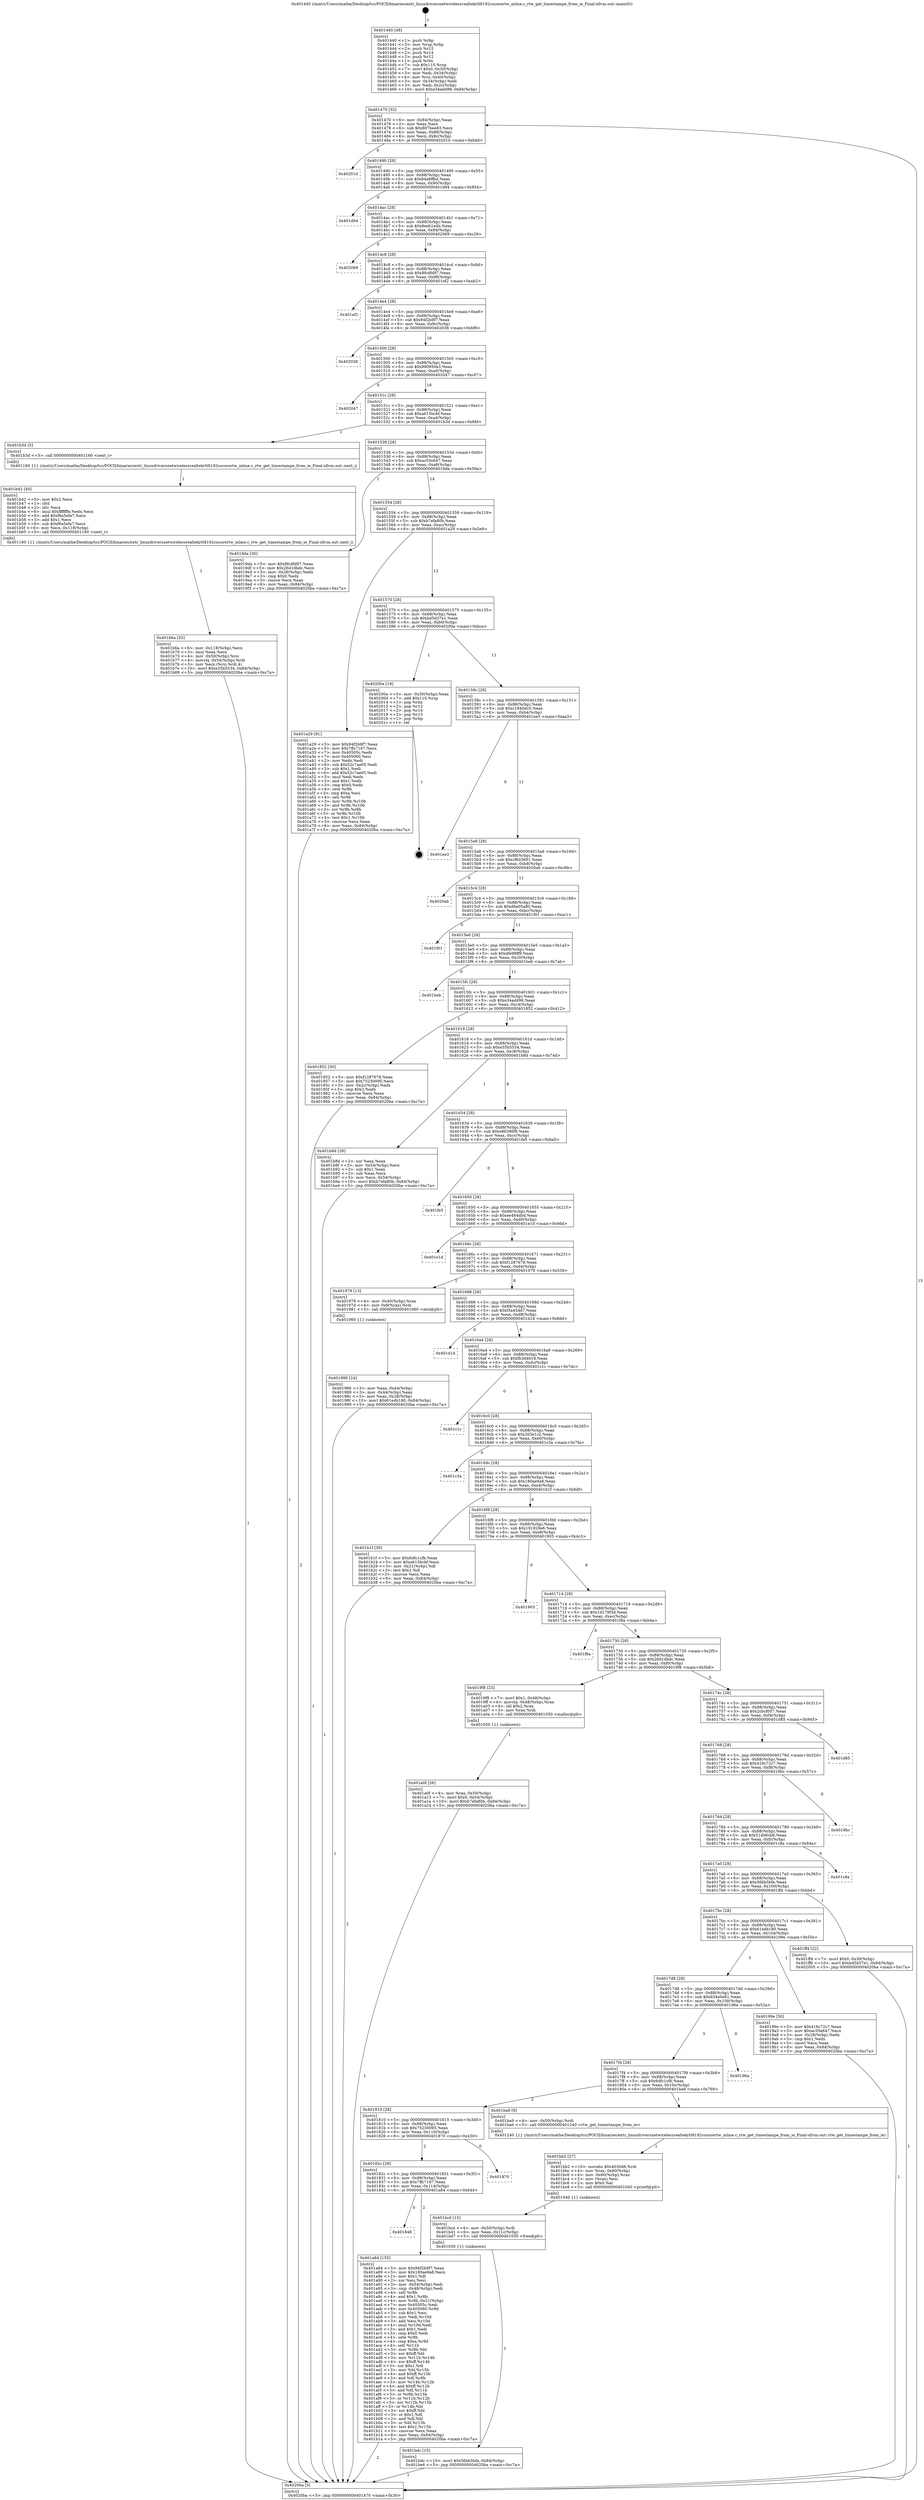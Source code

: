digraph "0x401440" {
  label = "0x401440 (/mnt/c/Users/mathe/Desktop/tcc/POCII/binaries/extr_linuxdriversnetwirelessrealtekrtl8192cucorertw_mlme.c_rtw_get_timestampe_from_ie_Final-ollvm.out::main(0))"
  labelloc = "t"
  node[shape=record]

  Entry [label="",width=0.3,height=0.3,shape=circle,fillcolor=black,style=filled]
  "0x401470" [label="{
     0x401470 [32]\l
     | [instrs]\l
     &nbsp;&nbsp;0x401470 \<+6\>: mov -0x84(%rbp),%eax\l
     &nbsp;&nbsp;0x401476 \<+2\>: mov %eax,%ecx\l
     &nbsp;&nbsp;0x401478 \<+6\>: sub $0x807bee83,%ecx\l
     &nbsp;&nbsp;0x40147e \<+6\>: mov %eax,-0x88(%rbp)\l
     &nbsp;&nbsp;0x401484 \<+6\>: mov %ecx,-0x8c(%rbp)\l
     &nbsp;&nbsp;0x40148a \<+6\>: je 000000000040201d \<main+0xbdd\>\l
  }"]
  "0x40201d" [label="{
     0x40201d\l
  }", style=dashed]
  "0x401490" [label="{
     0x401490 [28]\l
     | [instrs]\l
     &nbsp;&nbsp;0x401490 \<+5\>: jmp 0000000000401495 \<main+0x55\>\l
     &nbsp;&nbsp;0x401495 \<+6\>: mov -0x88(%rbp),%eax\l
     &nbsp;&nbsp;0x40149b \<+5\>: sub $0x84a6ffbd,%eax\l
     &nbsp;&nbsp;0x4014a0 \<+6\>: mov %eax,-0x90(%rbp)\l
     &nbsp;&nbsp;0x4014a6 \<+6\>: je 0000000000401d94 \<main+0x954\>\l
  }"]
  Exit [label="",width=0.3,height=0.3,shape=circle,fillcolor=black,style=filled,peripheries=2]
  "0x401d94" [label="{
     0x401d94\l
  }", style=dashed]
  "0x4014ac" [label="{
     0x4014ac [28]\l
     | [instrs]\l
     &nbsp;&nbsp;0x4014ac \<+5\>: jmp 00000000004014b1 \<main+0x71\>\l
     &nbsp;&nbsp;0x4014b1 \<+6\>: mov -0x88(%rbp),%eax\l
     &nbsp;&nbsp;0x4014b7 \<+5\>: sub $0x8eeb1e4b,%eax\l
     &nbsp;&nbsp;0x4014bc \<+6\>: mov %eax,-0x94(%rbp)\l
     &nbsp;&nbsp;0x4014c2 \<+6\>: je 0000000000402069 \<main+0xc29\>\l
  }"]
  "0x401bdc" [label="{
     0x401bdc [15]\l
     | [instrs]\l
     &nbsp;&nbsp;0x401bdc \<+10\>: movl $0x56bb5bfe,-0x84(%rbp)\l
     &nbsp;&nbsp;0x401be6 \<+5\>: jmp 00000000004020ba \<main+0xc7a\>\l
  }"]
  "0x402069" [label="{
     0x402069\l
  }", style=dashed]
  "0x4014c8" [label="{
     0x4014c8 [28]\l
     | [instrs]\l
     &nbsp;&nbsp;0x4014c8 \<+5\>: jmp 00000000004014cd \<main+0x8d\>\l
     &nbsp;&nbsp;0x4014cd \<+6\>: mov -0x88(%rbp),%eax\l
     &nbsp;&nbsp;0x4014d3 \<+5\>: sub $0x8fcdfd97,%eax\l
     &nbsp;&nbsp;0x4014d8 \<+6\>: mov %eax,-0x98(%rbp)\l
     &nbsp;&nbsp;0x4014de \<+6\>: je 0000000000401ef2 \<main+0xab2\>\l
  }"]
  "0x401bcd" [label="{
     0x401bcd [15]\l
     | [instrs]\l
     &nbsp;&nbsp;0x401bcd \<+4\>: mov -0x50(%rbp),%rdi\l
     &nbsp;&nbsp;0x401bd1 \<+6\>: mov %eax,-0x11c(%rbp)\l
     &nbsp;&nbsp;0x401bd7 \<+5\>: call 0000000000401030 \<free@plt\>\l
     | [calls]\l
     &nbsp;&nbsp;0x401030 \{1\} (unknown)\l
  }"]
  "0x401ef2" [label="{
     0x401ef2\l
  }", style=dashed]
  "0x4014e4" [label="{
     0x4014e4 [28]\l
     | [instrs]\l
     &nbsp;&nbsp;0x4014e4 \<+5\>: jmp 00000000004014e9 \<main+0xa9\>\l
     &nbsp;&nbsp;0x4014e9 \<+6\>: mov -0x88(%rbp),%eax\l
     &nbsp;&nbsp;0x4014ef \<+5\>: sub $0x94f2b9f7,%eax\l
     &nbsp;&nbsp;0x4014f4 \<+6\>: mov %eax,-0x9c(%rbp)\l
     &nbsp;&nbsp;0x4014fa \<+6\>: je 0000000000402038 \<main+0xbf8\>\l
  }"]
  "0x401bb2" [label="{
     0x401bb2 [27]\l
     | [instrs]\l
     &nbsp;&nbsp;0x401bb2 \<+10\>: movabs $0x4030d6,%rdi\l
     &nbsp;&nbsp;0x401bbc \<+4\>: mov %rax,-0x60(%rbp)\l
     &nbsp;&nbsp;0x401bc0 \<+4\>: mov -0x60(%rbp),%rax\l
     &nbsp;&nbsp;0x401bc4 \<+2\>: mov (%rax),%esi\l
     &nbsp;&nbsp;0x401bc6 \<+2\>: mov $0x0,%al\l
     &nbsp;&nbsp;0x401bc8 \<+5\>: call 0000000000401040 \<printf@plt\>\l
     | [calls]\l
     &nbsp;&nbsp;0x401040 \{1\} (unknown)\l
  }"]
  "0x402038" [label="{
     0x402038\l
  }", style=dashed]
  "0x401500" [label="{
     0x401500 [28]\l
     | [instrs]\l
     &nbsp;&nbsp;0x401500 \<+5\>: jmp 0000000000401505 \<main+0xc5\>\l
     &nbsp;&nbsp;0x401505 \<+6\>: mov -0x88(%rbp),%eax\l
     &nbsp;&nbsp;0x40150b \<+5\>: sub $0x990950e3,%eax\l
     &nbsp;&nbsp;0x401510 \<+6\>: mov %eax,-0xa0(%rbp)\l
     &nbsp;&nbsp;0x401516 \<+6\>: je 0000000000402047 \<main+0xc07\>\l
  }"]
  "0x401b6a" [label="{
     0x401b6a [35]\l
     | [instrs]\l
     &nbsp;&nbsp;0x401b6a \<+6\>: mov -0x118(%rbp),%ecx\l
     &nbsp;&nbsp;0x401b70 \<+3\>: imul %eax,%ecx\l
     &nbsp;&nbsp;0x401b73 \<+4\>: mov -0x50(%rbp),%rsi\l
     &nbsp;&nbsp;0x401b77 \<+4\>: movslq -0x54(%rbp),%rdi\l
     &nbsp;&nbsp;0x401b7b \<+3\>: mov %ecx,(%rsi,%rdi,4)\l
     &nbsp;&nbsp;0x401b7e \<+10\>: movl $0xe35b5534,-0x84(%rbp)\l
     &nbsp;&nbsp;0x401b88 \<+5\>: jmp 00000000004020ba \<main+0xc7a\>\l
  }"]
  "0x402047" [label="{
     0x402047\l
  }", style=dashed]
  "0x40151c" [label="{
     0x40151c [28]\l
     | [instrs]\l
     &nbsp;&nbsp;0x40151c \<+5\>: jmp 0000000000401521 \<main+0xe1\>\l
     &nbsp;&nbsp;0x401521 \<+6\>: mov -0x88(%rbp),%eax\l
     &nbsp;&nbsp;0x401527 \<+5\>: sub $0xa615bcbf,%eax\l
     &nbsp;&nbsp;0x40152c \<+6\>: mov %eax,-0xa4(%rbp)\l
     &nbsp;&nbsp;0x401532 \<+6\>: je 0000000000401b3d \<main+0x6fd\>\l
  }"]
  "0x401b42" [label="{
     0x401b42 [40]\l
     | [instrs]\l
     &nbsp;&nbsp;0x401b42 \<+5\>: mov $0x2,%ecx\l
     &nbsp;&nbsp;0x401b47 \<+1\>: cltd\l
     &nbsp;&nbsp;0x401b48 \<+2\>: idiv %ecx\l
     &nbsp;&nbsp;0x401b4a \<+6\>: imul $0xfffffffe,%edx,%ecx\l
     &nbsp;&nbsp;0x401b50 \<+6\>: add $0xf6a5efa7,%ecx\l
     &nbsp;&nbsp;0x401b56 \<+3\>: add $0x1,%ecx\l
     &nbsp;&nbsp;0x401b59 \<+6\>: sub $0xf6a5efa7,%ecx\l
     &nbsp;&nbsp;0x401b5f \<+6\>: mov %ecx,-0x118(%rbp)\l
     &nbsp;&nbsp;0x401b65 \<+5\>: call 0000000000401160 \<next_i\>\l
     | [calls]\l
     &nbsp;&nbsp;0x401160 \{1\} (/mnt/c/Users/mathe/Desktop/tcc/POCII/binaries/extr_linuxdriversnetwirelessrealtekrtl8192cucorertw_mlme.c_rtw_get_timestampe_from_ie_Final-ollvm.out::next_i)\l
  }"]
  "0x401b3d" [label="{
     0x401b3d [5]\l
     | [instrs]\l
     &nbsp;&nbsp;0x401b3d \<+5\>: call 0000000000401160 \<next_i\>\l
     | [calls]\l
     &nbsp;&nbsp;0x401160 \{1\} (/mnt/c/Users/mathe/Desktop/tcc/POCII/binaries/extr_linuxdriversnetwirelessrealtekrtl8192cucorertw_mlme.c_rtw_get_timestampe_from_ie_Final-ollvm.out::next_i)\l
  }"]
  "0x401538" [label="{
     0x401538 [28]\l
     | [instrs]\l
     &nbsp;&nbsp;0x401538 \<+5\>: jmp 000000000040153d \<main+0xfd\>\l
     &nbsp;&nbsp;0x40153d \<+6\>: mov -0x88(%rbp),%eax\l
     &nbsp;&nbsp;0x401543 \<+5\>: sub $0xac55e647,%eax\l
     &nbsp;&nbsp;0x401548 \<+6\>: mov %eax,-0xa8(%rbp)\l
     &nbsp;&nbsp;0x40154e \<+6\>: je 00000000004019da \<main+0x59a\>\l
  }"]
  "0x401848" [label="{
     0x401848\l
  }", style=dashed]
  "0x4019da" [label="{
     0x4019da [30]\l
     | [instrs]\l
     &nbsp;&nbsp;0x4019da \<+5\>: mov $0x8fcdfd97,%eax\l
     &nbsp;&nbsp;0x4019df \<+5\>: mov $0x26d1dbdc,%ecx\l
     &nbsp;&nbsp;0x4019e4 \<+3\>: mov -0x28(%rbp),%edx\l
     &nbsp;&nbsp;0x4019e7 \<+3\>: cmp $0x0,%edx\l
     &nbsp;&nbsp;0x4019ea \<+3\>: cmove %ecx,%eax\l
     &nbsp;&nbsp;0x4019ed \<+6\>: mov %eax,-0x84(%rbp)\l
     &nbsp;&nbsp;0x4019f3 \<+5\>: jmp 00000000004020ba \<main+0xc7a\>\l
  }"]
  "0x401554" [label="{
     0x401554 [28]\l
     | [instrs]\l
     &nbsp;&nbsp;0x401554 \<+5\>: jmp 0000000000401559 \<main+0x119\>\l
     &nbsp;&nbsp;0x401559 \<+6\>: mov -0x88(%rbp),%eax\l
     &nbsp;&nbsp;0x40155f \<+5\>: sub $0xb7efa80b,%eax\l
     &nbsp;&nbsp;0x401564 \<+6\>: mov %eax,-0xac(%rbp)\l
     &nbsp;&nbsp;0x40156a \<+6\>: je 0000000000401a29 \<main+0x5e9\>\l
  }"]
  "0x401a84" [label="{
     0x401a84 [155]\l
     | [instrs]\l
     &nbsp;&nbsp;0x401a84 \<+5\>: mov $0x94f2b9f7,%eax\l
     &nbsp;&nbsp;0x401a89 \<+5\>: mov $0x180ae9a8,%ecx\l
     &nbsp;&nbsp;0x401a8e \<+2\>: mov $0x1,%dl\l
     &nbsp;&nbsp;0x401a90 \<+2\>: xor %esi,%esi\l
     &nbsp;&nbsp;0x401a92 \<+3\>: mov -0x54(%rbp),%edi\l
     &nbsp;&nbsp;0x401a95 \<+3\>: cmp -0x48(%rbp),%edi\l
     &nbsp;&nbsp;0x401a98 \<+4\>: setl %r8b\l
     &nbsp;&nbsp;0x401a9c \<+4\>: and $0x1,%r8b\l
     &nbsp;&nbsp;0x401aa0 \<+4\>: mov %r8b,-0x21(%rbp)\l
     &nbsp;&nbsp;0x401aa4 \<+7\>: mov 0x40505c,%edi\l
     &nbsp;&nbsp;0x401aab \<+8\>: mov 0x405060,%r9d\l
     &nbsp;&nbsp;0x401ab3 \<+3\>: sub $0x1,%esi\l
     &nbsp;&nbsp;0x401ab6 \<+3\>: mov %edi,%r10d\l
     &nbsp;&nbsp;0x401ab9 \<+3\>: add %esi,%r10d\l
     &nbsp;&nbsp;0x401abc \<+4\>: imul %r10d,%edi\l
     &nbsp;&nbsp;0x401ac0 \<+3\>: and $0x1,%edi\l
     &nbsp;&nbsp;0x401ac3 \<+3\>: cmp $0x0,%edi\l
     &nbsp;&nbsp;0x401ac6 \<+4\>: sete %r8b\l
     &nbsp;&nbsp;0x401aca \<+4\>: cmp $0xa,%r9d\l
     &nbsp;&nbsp;0x401ace \<+4\>: setl %r11b\l
     &nbsp;&nbsp;0x401ad2 \<+3\>: mov %r8b,%bl\l
     &nbsp;&nbsp;0x401ad5 \<+3\>: xor $0xff,%bl\l
     &nbsp;&nbsp;0x401ad8 \<+3\>: mov %r11b,%r14b\l
     &nbsp;&nbsp;0x401adb \<+4\>: xor $0xff,%r14b\l
     &nbsp;&nbsp;0x401adf \<+3\>: xor $0x1,%dl\l
     &nbsp;&nbsp;0x401ae2 \<+3\>: mov %bl,%r15b\l
     &nbsp;&nbsp;0x401ae5 \<+4\>: and $0xff,%r15b\l
     &nbsp;&nbsp;0x401ae9 \<+3\>: and %dl,%r8b\l
     &nbsp;&nbsp;0x401aec \<+3\>: mov %r14b,%r12b\l
     &nbsp;&nbsp;0x401aef \<+4\>: and $0xff,%r12b\l
     &nbsp;&nbsp;0x401af3 \<+3\>: and %dl,%r11b\l
     &nbsp;&nbsp;0x401af6 \<+3\>: or %r8b,%r15b\l
     &nbsp;&nbsp;0x401af9 \<+3\>: or %r11b,%r12b\l
     &nbsp;&nbsp;0x401afc \<+3\>: xor %r12b,%r15b\l
     &nbsp;&nbsp;0x401aff \<+3\>: or %r14b,%bl\l
     &nbsp;&nbsp;0x401b02 \<+3\>: xor $0xff,%bl\l
     &nbsp;&nbsp;0x401b05 \<+3\>: or $0x1,%dl\l
     &nbsp;&nbsp;0x401b08 \<+2\>: and %dl,%bl\l
     &nbsp;&nbsp;0x401b0a \<+3\>: or %bl,%r15b\l
     &nbsp;&nbsp;0x401b0d \<+4\>: test $0x1,%r15b\l
     &nbsp;&nbsp;0x401b11 \<+3\>: cmovne %ecx,%eax\l
     &nbsp;&nbsp;0x401b14 \<+6\>: mov %eax,-0x84(%rbp)\l
     &nbsp;&nbsp;0x401b1a \<+5\>: jmp 00000000004020ba \<main+0xc7a\>\l
  }"]
  "0x401a29" [label="{
     0x401a29 [91]\l
     | [instrs]\l
     &nbsp;&nbsp;0x401a29 \<+5\>: mov $0x94f2b9f7,%eax\l
     &nbsp;&nbsp;0x401a2e \<+5\>: mov $0x7ffc7167,%ecx\l
     &nbsp;&nbsp;0x401a33 \<+7\>: mov 0x40505c,%edx\l
     &nbsp;&nbsp;0x401a3a \<+7\>: mov 0x405060,%esi\l
     &nbsp;&nbsp;0x401a41 \<+2\>: mov %edx,%edi\l
     &nbsp;&nbsp;0x401a43 \<+6\>: sub $0x52c7ae05,%edi\l
     &nbsp;&nbsp;0x401a49 \<+3\>: sub $0x1,%edi\l
     &nbsp;&nbsp;0x401a4c \<+6\>: add $0x52c7ae05,%edi\l
     &nbsp;&nbsp;0x401a52 \<+3\>: imul %edi,%edx\l
     &nbsp;&nbsp;0x401a55 \<+3\>: and $0x1,%edx\l
     &nbsp;&nbsp;0x401a58 \<+3\>: cmp $0x0,%edx\l
     &nbsp;&nbsp;0x401a5b \<+4\>: sete %r8b\l
     &nbsp;&nbsp;0x401a5f \<+3\>: cmp $0xa,%esi\l
     &nbsp;&nbsp;0x401a62 \<+4\>: setl %r9b\l
     &nbsp;&nbsp;0x401a66 \<+3\>: mov %r8b,%r10b\l
     &nbsp;&nbsp;0x401a69 \<+3\>: and %r9b,%r10b\l
     &nbsp;&nbsp;0x401a6c \<+3\>: xor %r9b,%r8b\l
     &nbsp;&nbsp;0x401a6f \<+3\>: or %r8b,%r10b\l
     &nbsp;&nbsp;0x401a72 \<+4\>: test $0x1,%r10b\l
     &nbsp;&nbsp;0x401a76 \<+3\>: cmovne %ecx,%eax\l
     &nbsp;&nbsp;0x401a79 \<+6\>: mov %eax,-0x84(%rbp)\l
     &nbsp;&nbsp;0x401a7f \<+5\>: jmp 00000000004020ba \<main+0xc7a\>\l
  }"]
  "0x401570" [label="{
     0x401570 [28]\l
     | [instrs]\l
     &nbsp;&nbsp;0x401570 \<+5\>: jmp 0000000000401575 \<main+0x135\>\l
     &nbsp;&nbsp;0x401575 \<+6\>: mov -0x88(%rbp),%eax\l
     &nbsp;&nbsp;0x40157b \<+5\>: sub $0xbd5d37e1,%eax\l
     &nbsp;&nbsp;0x401580 \<+6\>: mov %eax,-0xb0(%rbp)\l
     &nbsp;&nbsp;0x401586 \<+6\>: je 000000000040200a \<main+0xbca\>\l
  }"]
  "0x40182c" [label="{
     0x40182c [28]\l
     | [instrs]\l
     &nbsp;&nbsp;0x40182c \<+5\>: jmp 0000000000401831 \<main+0x3f1\>\l
     &nbsp;&nbsp;0x401831 \<+6\>: mov -0x88(%rbp),%eax\l
     &nbsp;&nbsp;0x401837 \<+5\>: sub $0x7ffc7167,%eax\l
     &nbsp;&nbsp;0x40183c \<+6\>: mov %eax,-0x114(%rbp)\l
     &nbsp;&nbsp;0x401842 \<+6\>: je 0000000000401a84 \<main+0x644\>\l
  }"]
  "0x40200a" [label="{
     0x40200a [19]\l
     | [instrs]\l
     &nbsp;&nbsp;0x40200a \<+3\>: mov -0x30(%rbp),%eax\l
     &nbsp;&nbsp;0x40200d \<+7\>: add $0x110,%rsp\l
     &nbsp;&nbsp;0x402014 \<+1\>: pop %rbx\l
     &nbsp;&nbsp;0x402015 \<+2\>: pop %r12\l
     &nbsp;&nbsp;0x402017 \<+2\>: pop %r14\l
     &nbsp;&nbsp;0x402019 \<+2\>: pop %r15\l
     &nbsp;&nbsp;0x40201b \<+1\>: pop %rbp\l
     &nbsp;&nbsp;0x40201c \<+1\>: ret\l
  }"]
  "0x40158c" [label="{
     0x40158c [28]\l
     | [instrs]\l
     &nbsp;&nbsp;0x40158c \<+5\>: jmp 0000000000401591 \<main+0x151\>\l
     &nbsp;&nbsp;0x401591 \<+6\>: mov -0x88(%rbp),%eax\l
     &nbsp;&nbsp;0x401597 \<+5\>: sub $0xc1840dc5,%eax\l
     &nbsp;&nbsp;0x40159c \<+6\>: mov %eax,-0xb4(%rbp)\l
     &nbsp;&nbsp;0x4015a2 \<+6\>: je 0000000000401ee3 \<main+0xaa3\>\l
  }"]
  "0x401870" [label="{
     0x401870\l
  }", style=dashed]
  "0x401ee3" [label="{
     0x401ee3\l
  }", style=dashed]
  "0x4015a8" [label="{
     0x4015a8 [28]\l
     | [instrs]\l
     &nbsp;&nbsp;0x4015a8 \<+5\>: jmp 00000000004015ad \<main+0x16d\>\l
     &nbsp;&nbsp;0x4015ad \<+6\>: mov -0x88(%rbp),%eax\l
     &nbsp;&nbsp;0x4015b3 \<+5\>: sub $0xcf6d3691,%eax\l
     &nbsp;&nbsp;0x4015b8 \<+6\>: mov %eax,-0xb8(%rbp)\l
     &nbsp;&nbsp;0x4015be \<+6\>: je 00000000004020ab \<main+0xc6b\>\l
  }"]
  "0x401810" [label="{
     0x401810 [28]\l
     | [instrs]\l
     &nbsp;&nbsp;0x401810 \<+5\>: jmp 0000000000401815 \<main+0x3d5\>\l
     &nbsp;&nbsp;0x401815 \<+6\>: mov -0x88(%rbp),%eax\l
     &nbsp;&nbsp;0x40181b \<+5\>: sub $0x75230095,%eax\l
     &nbsp;&nbsp;0x401820 \<+6\>: mov %eax,-0x110(%rbp)\l
     &nbsp;&nbsp;0x401826 \<+6\>: je 0000000000401870 \<main+0x430\>\l
  }"]
  "0x4020ab" [label="{
     0x4020ab\l
  }", style=dashed]
  "0x4015c4" [label="{
     0x4015c4 [28]\l
     | [instrs]\l
     &nbsp;&nbsp;0x4015c4 \<+5\>: jmp 00000000004015c9 \<main+0x189\>\l
     &nbsp;&nbsp;0x4015c9 \<+6\>: mov -0x88(%rbp),%eax\l
     &nbsp;&nbsp;0x4015cf \<+5\>: sub $0xd6a05a80,%eax\l
     &nbsp;&nbsp;0x4015d4 \<+6\>: mov %eax,-0xbc(%rbp)\l
     &nbsp;&nbsp;0x4015da \<+6\>: je 0000000000401f01 \<main+0xac1\>\l
  }"]
  "0x401ba9" [label="{
     0x401ba9 [9]\l
     | [instrs]\l
     &nbsp;&nbsp;0x401ba9 \<+4\>: mov -0x50(%rbp),%rdi\l
     &nbsp;&nbsp;0x401bad \<+5\>: call 0000000000401240 \<rtw_get_timestampe_from_ie\>\l
     | [calls]\l
     &nbsp;&nbsp;0x401240 \{1\} (/mnt/c/Users/mathe/Desktop/tcc/POCII/binaries/extr_linuxdriversnetwirelessrealtekrtl8192cucorertw_mlme.c_rtw_get_timestampe_from_ie_Final-ollvm.out::rtw_get_timestampe_from_ie)\l
  }"]
  "0x401f01" [label="{
     0x401f01\l
  }", style=dashed]
  "0x4015e0" [label="{
     0x4015e0 [28]\l
     | [instrs]\l
     &nbsp;&nbsp;0x4015e0 \<+5\>: jmp 00000000004015e5 \<main+0x1a5\>\l
     &nbsp;&nbsp;0x4015e5 \<+6\>: mov -0x88(%rbp),%eax\l
     &nbsp;&nbsp;0x4015eb \<+5\>: sub $0xdfe98ff9,%eax\l
     &nbsp;&nbsp;0x4015f0 \<+6\>: mov %eax,-0xc0(%rbp)\l
     &nbsp;&nbsp;0x4015f6 \<+6\>: je 0000000000401beb \<main+0x7ab\>\l
  }"]
  "0x4017f4" [label="{
     0x4017f4 [28]\l
     | [instrs]\l
     &nbsp;&nbsp;0x4017f4 \<+5\>: jmp 00000000004017f9 \<main+0x3b9\>\l
     &nbsp;&nbsp;0x4017f9 \<+6\>: mov -0x88(%rbp),%eax\l
     &nbsp;&nbsp;0x4017ff \<+5\>: sub $0x6dfc1cfb,%eax\l
     &nbsp;&nbsp;0x401804 \<+6\>: mov %eax,-0x10c(%rbp)\l
     &nbsp;&nbsp;0x40180a \<+6\>: je 0000000000401ba9 \<main+0x769\>\l
  }"]
  "0x401beb" [label="{
     0x401beb\l
  }", style=dashed]
  "0x4015fc" [label="{
     0x4015fc [28]\l
     | [instrs]\l
     &nbsp;&nbsp;0x4015fc \<+5\>: jmp 0000000000401601 \<main+0x1c1\>\l
     &nbsp;&nbsp;0x401601 \<+6\>: mov -0x88(%rbp),%eax\l
     &nbsp;&nbsp;0x401607 \<+5\>: sub $0xe34add98,%eax\l
     &nbsp;&nbsp;0x40160c \<+6\>: mov %eax,-0xc4(%rbp)\l
     &nbsp;&nbsp;0x401612 \<+6\>: je 0000000000401852 \<main+0x412\>\l
  }"]
  "0x40196a" [label="{
     0x40196a\l
  }", style=dashed]
  "0x401852" [label="{
     0x401852 [30]\l
     | [instrs]\l
     &nbsp;&nbsp;0x401852 \<+5\>: mov $0xf1287678,%eax\l
     &nbsp;&nbsp;0x401857 \<+5\>: mov $0x75230095,%ecx\l
     &nbsp;&nbsp;0x40185c \<+3\>: mov -0x2c(%rbp),%edx\l
     &nbsp;&nbsp;0x40185f \<+3\>: cmp $0x2,%edx\l
     &nbsp;&nbsp;0x401862 \<+3\>: cmovne %ecx,%eax\l
     &nbsp;&nbsp;0x401865 \<+6\>: mov %eax,-0x84(%rbp)\l
     &nbsp;&nbsp;0x40186b \<+5\>: jmp 00000000004020ba \<main+0xc7a\>\l
  }"]
  "0x401618" [label="{
     0x401618 [28]\l
     | [instrs]\l
     &nbsp;&nbsp;0x401618 \<+5\>: jmp 000000000040161d \<main+0x1dd\>\l
     &nbsp;&nbsp;0x40161d \<+6\>: mov -0x88(%rbp),%eax\l
     &nbsp;&nbsp;0x401623 \<+5\>: sub $0xe35b5534,%eax\l
     &nbsp;&nbsp;0x401628 \<+6\>: mov %eax,-0xc8(%rbp)\l
     &nbsp;&nbsp;0x40162e \<+6\>: je 0000000000401b8d \<main+0x74d\>\l
  }"]
  "0x4020ba" [label="{
     0x4020ba [5]\l
     | [instrs]\l
     &nbsp;&nbsp;0x4020ba \<+5\>: jmp 0000000000401470 \<main+0x30\>\l
  }"]
  "0x401440" [label="{
     0x401440 [48]\l
     | [instrs]\l
     &nbsp;&nbsp;0x401440 \<+1\>: push %rbp\l
     &nbsp;&nbsp;0x401441 \<+3\>: mov %rsp,%rbp\l
     &nbsp;&nbsp;0x401444 \<+2\>: push %r15\l
     &nbsp;&nbsp;0x401446 \<+2\>: push %r14\l
     &nbsp;&nbsp;0x401448 \<+2\>: push %r12\l
     &nbsp;&nbsp;0x40144a \<+1\>: push %rbx\l
     &nbsp;&nbsp;0x40144b \<+7\>: sub $0x110,%rsp\l
     &nbsp;&nbsp;0x401452 \<+7\>: movl $0x0,-0x30(%rbp)\l
     &nbsp;&nbsp;0x401459 \<+3\>: mov %edi,-0x34(%rbp)\l
     &nbsp;&nbsp;0x40145c \<+4\>: mov %rsi,-0x40(%rbp)\l
     &nbsp;&nbsp;0x401460 \<+3\>: mov -0x34(%rbp),%edi\l
     &nbsp;&nbsp;0x401463 \<+3\>: mov %edi,-0x2c(%rbp)\l
     &nbsp;&nbsp;0x401466 \<+10\>: movl $0xe34add98,-0x84(%rbp)\l
  }"]
  "0x401a0f" [label="{
     0x401a0f [26]\l
     | [instrs]\l
     &nbsp;&nbsp;0x401a0f \<+4\>: mov %rax,-0x50(%rbp)\l
     &nbsp;&nbsp;0x401a13 \<+7\>: movl $0x0,-0x54(%rbp)\l
     &nbsp;&nbsp;0x401a1a \<+10\>: movl $0xb7efa80b,-0x84(%rbp)\l
     &nbsp;&nbsp;0x401a24 \<+5\>: jmp 00000000004020ba \<main+0xc7a\>\l
  }"]
  "0x401b8d" [label="{
     0x401b8d [28]\l
     | [instrs]\l
     &nbsp;&nbsp;0x401b8d \<+2\>: xor %eax,%eax\l
     &nbsp;&nbsp;0x401b8f \<+3\>: mov -0x54(%rbp),%ecx\l
     &nbsp;&nbsp;0x401b92 \<+3\>: sub $0x1,%eax\l
     &nbsp;&nbsp;0x401b95 \<+2\>: sub %eax,%ecx\l
     &nbsp;&nbsp;0x401b97 \<+3\>: mov %ecx,-0x54(%rbp)\l
     &nbsp;&nbsp;0x401b9a \<+10\>: movl $0xb7efa80b,-0x84(%rbp)\l
     &nbsp;&nbsp;0x401ba4 \<+5\>: jmp 00000000004020ba \<main+0xc7a\>\l
  }"]
  "0x401634" [label="{
     0x401634 [28]\l
     | [instrs]\l
     &nbsp;&nbsp;0x401634 \<+5\>: jmp 0000000000401639 \<main+0x1f9\>\l
     &nbsp;&nbsp;0x401639 \<+6\>: mov -0x88(%rbp),%eax\l
     &nbsp;&nbsp;0x40163f \<+5\>: sub $0xe86396f9,%eax\l
     &nbsp;&nbsp;0x401644 \<+6\>: mov %eax,-0xcc(%rbp)\l
     &nbsp;&nbsp;0x40164a \<+6\>: je 0000000000401fe5 \<main+0xba5\>\l
  }"]
  "0x4017d8" [label="{
     0x4017d8 [28]\l
     | [instrs]\l
     &nbsp;&nbsp;0x4017d8 \<+5\>: jmp 00000000004017dd \<main+0x39d\>\l
     &nbsp;&nbsp;0x4017dd \<+6\>: mov -0x88(%rbp),%eax\l
     &nbsp;&nbsp;0x4017e3 \<+5\>: sub $0x634e0e81,%eax\l
     &nbsp;&nbsp;0x4017e8 \<+6\>: mov %eax,-0x108(%rbp)\l
     &nbsp;&nbsp;0x4017ee \<+6\>: je 000000000040196a \<main+0x52a\>\l
  }"]
  "0x401fe5" [label="{
     0x401fe5\l
  }", style=dashed]
  "0x401650" [label="{
     0x401650 [28]\l
     | [instrs]\l
     &nbsp;&nbsp;0x401650 \<+5\>: jmp 0000000000401655 \<main+0x215\>\l
     &nbsp;&nbsp;0x401655 \<+6\>: mov -0x88(%rbp),%eax\l
     &nbsp;&nbsp;0x40165b \<+5\>: sub $0xee484dbd,%eax\l
     &nbsp;&nbsp;0x401660 \<+6\>: mov %eax,-0xd0(%rbp)\l
     &nbsp;&nbsp;0x401666 \<+6\>: je 0000000000401e1d \<main+0x9dd\>\l
  }"]
  "0x40199e" [label="{
     0x40199e [30]\l
     | [instrs]\l
     &nbsp;&nbsp;0x40199e \<+5\>: mov $0x416c72c7,%eax\l
     &nbsp;&nbsp;0x4019a3 \<+5\>: mov $0xac55e647,%ecx\l
     &nbsp;&nbsp;0x4019a8 \<+3\>: mov -0x28(%rbp),%edx\l
     &nbsp;&nbsp;0x4019ab \<+3\>: cmp $0x1,%edx\l
     &nbsp;&nbsp;0x4019ae \<+3\>: cmovl %ecx,%eax\l
     &nbsp;&nbsp;0x4019b1 \<+6\>: mov %eax,-0x84(%rbp)\l
     &nbsp;&nbsp;0x4019b7 \<+5\>: jmp 00000000004020ba \<main+0xc7a\>\l
  }"]
  "0x401e1d" [label="{
     0x401e1d\l
  }", style=dashed]
  "0x40166c" [label="{
     0x40166c [28]\l
     | [instrs]\l
     &nbsp;&nbsp;0x40166c \<+5\>: jmp 0000000000401671 \<main+0x231\>\l
     &nbsp;&nbsp;0x401671 \<+6\>: mov -0x88(%rbp),%eax\l
     &nbsp;&nbsp;0x401677 \<+5\>: sub $0xf1287678,%eax\l
     &nbsp;&nbsp;0x40167c \<+6\>: mov %eax,-0xd4(%rbp)\l
     &nbsp;&nbsp;0x401682 \<+6\>: je 0000000000401979 \<main+0x539\>\l
  }"]
  "0x4017bc" [label="{
     0x4017bc [28]\l
     | [instrs]\l
     &nbsp;&nbsp;0x4017bc \<+5\>: jmp 00000000004017c1 \<main+0x381\>\l
     &nbsp;&nbsp;0x4017c1 \<+6\>: mov -0x88(%rbp),%eax\l
     &nbsp;&nbsp;0x4017c7 \<+5\>: sub $0x61edb180,%eax\l
     &nbsp;&nbsp;0x4017cc \<+6\>: mov %eax,-0x104(%rbp)\l
     &nbsp;&nbsp;0x4017d2 \<+6\>: je 000000000040199e \<main+0x55e\>\l
  }"]
  "0x401979" [label="{
     0x401979 [13]\l
     | [instrs]\l
     &nbsp;&nbsp;0x401979 \<+4\>: mov -0x40(%rbp),%rax\l
     &nbsp;&nbsp;0x40197d \<+4\>: mov 0x8(%rax),%rdi\l
     &nbsp;&nbsp;0x401981 \<+5\>: call 0000000000401060 \<atoi@plt\>\l
     | [calls]\l
     &nbsp;&nbsp;0x401060 \{1\} (unknown)\l
  }"]
  "0x401688" [label="{
     0x401688 [28]\l
     | [instrs]\l
     &nbsp;&nbsp;0x401688 \<+5\>: jmp 000000000040168d \<main+0x24d\>\l
     &nbsp;&nbsp;0x40168d \<+6\>: mov -0x88(%rbp),%eax\l
     &nbsp;&nbsp;0x401693 \<+5\>: sub $0xf3a45dd7,%eax\l
     &nbsp;&nbsp;0x401698 \<+6\>: mov %eax,-0xd8(%rbp)\l
     &nbsp;&nbsp;0x40169e \<+6\>: je 0000000000401d1d \<main+0x8dd\>\l
  }"]
  "0x401986" [label="{
     0x401986 [24]\l
     | [instrs]\l
     &nbsp;&nbsp;0x401986 \<+3\>: mov %eax,-0x44(%rbp)\l
     &nbsp;&nbsp;0x401989 \<+3\>: mov -0x44(%rbp),%eax\l
     &nbsp;&nbsp;0x40198c \<+3\>: mov %eax,-0x28(%rbp)\l
     &nbsp;&nbsp;0x40198f \<+10\>: movl $0x61edb180,-0x84(%rbp)\l
     &nbsp;&nbsp;0x401999 \<+5\>: jmp 00000000004020ba \<main+0xc7a\>\l
  }"]
  "0x401ff4" [label="{
     0x401ff4 [22]\l
     | [instrs]\l
     &nbsp;&nbsp;0x401ff4 \<+7\>: movl $0x0,-0x30(%rbp)\l
     &nbsp;&nbsp;0x401ffb \<+10\>: movl $0xbd5d37e1,-0x84(%rbp)\l
     &nbsp;&nbsp;0x402005 \<+5\>: jmp 00000000004020ba \<main+0xc7a\>\l
  }"]
  "0x401d1d" [label="{
     0x401d1d\l
  }", style=dashed]
  "0x4016a4" [label="{
     0x4016a4 [28]\l
     | [instrs]\l
     &nbsp;&nbsp;0x4016a4 \<+5\>: jmp 00000000004016a9 \<main+0x269\>\l
     &nbsp;&nbsp;0x4016a9 \<+6\>: mov -0x88(%rbp),%eax\l
     &nbsp;&nbsp;0x4016af \<+5\>: sub $0xfb3d4618,%eax\l
     &nbsp;&nbsp;0x4016b4 \<+6\>: mov %eax,-0xdc(%rbp)\l
     &nbsp;&nbsp;0x4016ba \<+6\>: je 0000000000401c1c \<main+0x7dc\>\l
  }"]
  "0x4017a0" [label="{
     0x4017a0 [28]\l
     | [instrs]\l
     &nbsp;&nbsp;0x4017a0 \<+5\>: jmp 00000000004017a5 \<main+0x365\>\l
     &nbsp;&nbsp;0x4017a5 \<+6\>: mov -0x88(%rbp),%eax\l
     &nbsp;&nbsp;0x4017ab \<+5\>: sub $0x56bb5bfe,%eax\l
     &nbsp;&nbsp;0x4017b0 \<+6\>: mov %eax,-0x100(%rbp)\l
     &nbsp;&nbsp;0x4017b6 \<+6\>: je 0000000000401ff4 \<main+0xbb4\>\l
  }"]
  "0x401c1c" [label="{
     0x401c1c\l
  }", style=dashed]
  "0x4016c0" [label="{
     0x4016c0 [28]\l
     | [instrs]\l
     &nbsp;&nbsp;0x4016c0 \<+5\>: jmp 00000000004016c5 \<main+0x285\>\l
     &nbsp;&nbsp;0x4016c5 \<+6\>: mov -0x88(%rbp),%eax\l
     &nbsp;&nbsp;0x4016cb \<+5\>: sub $0x203e1c2,%eax\l
     &nbsp;&nbsp;0x4016d0 \<+6\>: mov %eax,-0xe0(%rbp)\l
     &nbsp;&nbsp;0x4016d6 \<+6\>: je 0000000000401c3a \<main+0x7fa\>\l
  }"]
  "0x401c8a" [label="{
     0x401c8a\l
  }", style=dashed]
  "0x401c3a" [label="{
     0x401c3a\l
  }", style=dashed]
  "0x4016dc" [label="{
     0x4016dc [28]\l
     | [instrs]\l
     &nbsp;&nbsp;0x4016dc \<+5\>: jmp 00000000004016e1 \<main+0x2a1\>\l
     &nbsp;&nbsp;0x4016e1 \<+6\>: mov -0x88(%rbp),%eax\l
     &nbsp;&nbsp;0x4016e7 \<+5\>: sub $0x180ae9a8,%eax\l
     &nbsp;&nbsp;0x4016ec \<+6\>: mov %eax,-0xe4(%rbp)\l
     &nbsp;&nbsp;0x4016f2 \<+6\>: je 0000000000401b1f \<main+0x6df\>\l
  }"]
  "0x401784" [label="{
     0x401784 [28]\l
     | [instrs]\l
     &nbsp;&nbsp;0x401784 \<+5\>: jmp 0000000000401789 \<main+0x349\>\l
     &nbsp;&nbsp;0x401789 \<+6\>: mov -0x88(%rbp),%eax\l
     &nbsp;&nbsp;0x40178f \<+5\>: sub $0x51d06cb6,%eax\l
     &nbsp;&nbsp;0x401794 \<+6\>: mov %eax,-0xfc(%rbp)\l
     &nbsp;&nbsp;0x40179a \<+6\>: je 0000000000401c8a \<main+0x84a\>\l
  }"]
  "0x401b1f" [label="{
     0x401b1f [30]\l
     | [instrs]\l
     &nbsp;&nbsp;0x401b1f \<+5\>: mov $0x6dfc1cfb,%eax\l
     &nbsp;&nbsp;0x401b24 \<+5\>: mov $0xa615bcbf,%ecx\l
     &nbsp;&nbsp;0x401b29 \<+3\>: mov -0x21(%rbp),%dl\l
     &nbsp;&nbsp;0x401b2c \<+3\>: test $0x1,%dl\l
     &nbsp;&nbsp;0x401b2f \<+3\>: cmovne %ecx,%eax\l
     &nbsp;&nbsp;0x401b32 \<+6\>: mov %eax,-0x84(%rbp)\l
     &nbsp;&nbsp;0x401b38 \<+5\>: jmp 00000000004020ba \<main+0xc7a\>\l
  }"]
  "0x4016f8" [label="{
     0x4016f8 [28]\l
     | [instrs]\l
     &nbsp;&nbsp;0x4016f8 \<+5\>: jmp 00000000004016fd \<main+0x2bd\>\l
     &nbsp;&nbsp;0x4016fd \<+6\>: mov -0x88(%rbp),%eax\l
     &nbsp;&nbsp;0x401703 \<+5\>: sub $0x191929e6,%eax\l
     &nbsp;&nbsp;0x401708 \<+6\>: mov %eax,-0xe8(%rbp)\l
     &nbsp;&nbsp;0x40170e \<+6\>: je 0000000000401903 \<main+0x4c3\>\l
  }"]
  "0x4019bc" [label="{
     0x4019bc\l
  }", style=dashed]
  "0x401903" [label="{
     0x401903\l
  }", style=dashed]
  "0x401714" [label="{
     0x401714 [28]\l
     | [instrs]\l
     &nbsp;&nbsp;0x401714 \<+5\>: jmp 0000000000401719 \<main+0x2d9\>\l
     &nbsp;&nbsp;0x401719 \<+6\>: mov -0x88(%rbp),%eax\l
     &nbsp;&nbsp;0x40171f \<+5\>: sub $0x1d179f3d,%eax\l
     &nbsp;&nbsp;0x401724 \<+6\>: mov %eax,-0xec(%rbp)\l
     &nbsp;&nbsp;0x40172a \<+6\>: je 0000000000401f8a \<main+0xb4a\>\l
  }"]
  "0x401768" [label="{
     0x401768 [28]\l
     | [instrs]\l
     &nbsp;&nbsp;0x401768 \<+5\>: jmp 000000000040176d \<main+0x32d\>\l
     &nbsp;&nbsp;0x40176d \<+6\>: mov -0x88(%rbp),%eax\l
     &nbsp;&nbsp;0x401773 \<+5\>: sub $0x416c72c7,%eax\l
     &nbsp;&nbsp;0x401778 \<+6\>: mov %eax,-0xf8(%rbp)\l
     &nbsp;&nbsp;0x40177e \<+6\>: je 00000000004019bc \<main+0x57c\>\l
  }"]
  "0x401f8a" [label="{
     0x401f8a\l
  }", style=dashed]
  "0x401730" [label="{
     0x401730 [28]\l
     | [instrs]\l
     &nbsp;&nbsp;0x401730 \<+5\>: jmp 0000000000401735 \<main+0x2f5\>\l
     &nbsp;&nbsp;0x401735 \<+6\>: mov -0x88(%rbp),%eax\l
     &nbsp;&nbsp;0x40173b \<+5\>: sub $0x26d1dbdc,%eax\l
     &nbsp;&nbsp;0x401740 \<+6\>: mov %eax,-0xf0(%rbp)\l
     &nbsp;&nbsp;0x401746 \<+6\>: je 00000000004019f8 \<main+0x5b8\>\l
  }"]
  "0x401d85" [label="{
     0x401d85\l
  }", style=dashed]
  "0x4019f8" [label="{
     0x4019f8 [23]\l
     | [instrs]\l
     &nbsp;&nbsp;0x4019f8 \<+7\>: movl $0x1,-0x48(%rbp)\l
     &nbsp;&nbsp;0x4019ff \<+4\>: movslq -0x48(%rbp),%rax\l
     &nbsp;&nbsp;0x401a03 \<+4\>: shl $0x2,%rax\l
     &nbsp;&nbsp;0x401a07 \<+3\>: mov %rax,%rdi\l
     &nbsp;&nbsp;0x401a0a \<+5\>: call 0000000000401050 \<malloc@plt\>\l
     | [calls]\l
     &nbsp;&nbsp;0x401050 \{1\} (unknown)\l
  }"]
  "0x40174c" [label="{
     0x40174c [28]\l
     | [instrs]\l
     &nbsp;&nbsp;0x40174c \<+5\>: jmp 0000000000401751 \<main+0x311\>\l
     &nbsp;&nbsp;0x401751 \<+6\>: mov -0x88(%rbp),%eax\l
     &nbsp;&nbsp;0x401757 \<+5\>: sub $0x2cbcf057,%eax\l
     &nbsp;&nbsp;0x40175c \<+6\>: mov %eax,-0xf4(%rbp)\l
     &nbsp;&nbsp;0x401762 \<+6\>: je 0000000000401d85 \<main+0x945\>\l
  }"]
  Entry -> "0x401440" [label=" 1"]
  "0x401470" -> "0x40201d" [label=" 0"]
  "0x401470" -> "0x401490" [label=" 16"]
  "0x40200a" -> Exit [label=" 1"]
  "0x401490" -> "0x401d94" [label=" 0"]
  "0x401490" -> "0x4014ac" [label=" 16"]
  "0x401ff4" -> "0x4020ba" [label=" 1"]
  "0x4014ac" -> "0x402069" [label=" 0"]
  "0x4014ac" -> "0x4014c8" [label=" 16"]
  "0x401bdc" -> "0x4020ba" [label=" 1"]
  "0x4014c8" -> "0x401ef2" [label=" 0"]
  "0x4014c8" -> "0x4014e4" [label=" 16"]
  "0x401bcd" -> "0x401bdc" [label=" 1"]
  "0x4014e4" -> "0x402038" [label=" 0"]
  "0x4014e4" -> "0x401500" [label=" 16"]
  "0x401bb2" -> "0x401bcd" [label=" 1"]
  "0x401500" -> "0x402047" [label=" 0"]
  "0x401500" -> "0x40151c" [label=" 16"]
  "0x401ba9" -> "0x401bb2" [label=" 1"]
  "0x40151c" -> "0x401b3d" [label=" 1"]
  "0x40151c" -> "0x401538" [label=" 15"]
  "0x401b8d" -> "0x4020ba" [label=" 1"]
  "0x401538" -> "0x4019da" [label=" 1"]
  "0x401538" -> "0x401554" [label=" 14"]
  "0x401b6a" -> "0x4020ba" [label=" 1"]
  "0x401554" -> "0x401a29" [label=" 2"]
  "0x401554" -> "0x401570" [label=" 12"]
  "0x401b42" -> "0x401b6a" [label=" 1"]
  "0x401570" -> "0x40200a" [label=" 1"]
  "0x401570" -> "0x40158c" [label=" 11"]
  "0x401b1f" -> "0x4020ba" [label=" 2"]
  "0x40158c" -> "0x401ee3" [label=" 0"]
  "0x40158c" -> "0x4015a8" [label=" 11"]
  "0x401a84" -> "0x4020ba" [label=" 2"]
  "0x4015a8" -> "0x4020ab" [label=" 0"]
  "0x4015a8" -> "0x4015c4" [label=" 11"]
  "0x40182c" -> "0x401a84" [label=" 2"]
  "0x4015c4" -> "0x401f01" [label=" 0"]
  "0x4015c4" -> "0x4015e0" [label=" 11"]
  "0x401b3d" -> "0x401b42" [label=" 1"]
  "0x4015e0" -> "0x401beb" [label=" 0"]
  "0x4015e0" -> "0x4015fc" [label=" 11"]
  "0x401810" -> "0x401870" [label=" 0"]
  "0x4015fc" -> "0x401852" [label=" 1"]
  "0x4015fc" -> "0x401618" [label=" 10"]
  "0x401852" -> "0x4020ba" [label=" 1"]
  "0x401440" -> "0x401470" [label=" 1"]
  "0x4020ba" -> "0x401470" [label=" 15"]
  "0x40182c" -> "0x401848" [label=" 0"]
  "0x401618" -> "0x401b8d" [label=" 1"]
  "0x401618" -> "0x401634" [label=" 9"]
  "0x4017f4" -> "0x401ba9" [label=" 1"]
  "0x401634" -> "0x401fe5" [label=" 0"]
  "0x401634" -> "0x401650" [label=" 9"]
  "0x401810" -> "0x40182c" [label=" 2"]
  "0x401650" -> "0x401e1d" [label=" 0"]
  "0x401650" -> "0x40166c" [label=" 9"]
  "0x4017d8" -> "0x4017f4" [label=" 3"]
  "0x40166c" -> "0x401979" [label=" 1"]
  "0x40166c" -> "0x401688" [label=" 8"]
  "0x401979" -> "0x401986" [label=" 1"]
  "0x401986" -> "0x4020ba" [label=" 1"]
  "0x4017f4" -> "0x401810" [label=" 2"]
  "0x401688" -> "0x401d1d" [label=" 0"]
  "0x401688" -> "0x4016a4" [label=" 8"]
  "0x401a29" -> "0x4020ba" [label=" 2"]
  "0x4016a4" -> "0x401c1c" [label=" 0"]
  "0x4016a4" -> "0x4016c0" [label=" 8"]
  "0x4019f8" -> "0x401a0f" [label=" 1"]
  "0x4016c0" -> "0x401c3a" [label=" 0"]
  "0x4016c0" -> "0x4016dc" [label=" 8"]
  "0x4019da" -> "0x4020ba" [label=" 1"]
  "0x4016dc" -> "0x401b1f" [label=" 2"]
  "0x4016dc" -> "0x4016f8" [label=" 6"]
  "0x4017bc" -> "0x4017d8" [label=" 3"]
  "0x4016f8" -> "0x401903" [label=" 0"]
  "0x4016f8" -> "0x401714" [label=" 6"]
  "0x4017bc" -> "0x40199e" [label=" 1"]
  "0x401714" -> "0x401f8a" [label=" 0"]
  "0x401714" -> "0x401730" [label=" 6"]
  "0x4017a0" -> "0x4017bc" [label=" 4"]
  "0x401730" -> "0x4019f8" [label=" 1"]
  "0x401730" -> "0x40174c" [label=" 5"]
  "0x4017a0" -> "0x401ff4" [label=" 1"]
  "0x40174c" -> "0x401d85" [label=" 0"]
  "0x40174c" -> "0x401768" [label=" 5"]
  "0x4017d8" -> "0x40196a" [label=" 0"]
  "0x401768" -> "0x4019bc" [label=" 0"]
  "0x401768" -> "0x401784" [label=" 5"]
  "0x40199e" -> "0x4020ba" [label=" 1"]
  "0x401784" -> "0x401c8a" [label=" 0"]
  "0x401784" -> "0x4017a0" [label=" 5"]
  "0x401a0f" -> "0x4020ba" [label=" 1"]
}
